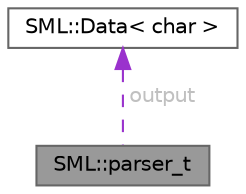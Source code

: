 digraph "SML::parser_t"
{
 // LATEX_PDF_SIZE
  bgcolor="transparent";
  edge [fontname=Helvetica,fontsize=10,labelfontname=Helvetica,labelfontsize=10];
  node [fontname=Helvetica,fontsize=10,shape=box,height=0.2,width=0.4];
  Node1 [id="Node000001",label="SML::parser_t",height=0.2,width=0.4,color="gray40", fillcolor="grey60", style="filled", fontcolor="black",tooltip="Struct for input info for sscan function."];
  Node2 -> Node1 [id="edge1_Node000001_Node000002",dir="back",color="darkorchid3",style="dashed",tooltip=" ",label=" output",fontcolor="grey" ];
  Node2 [id="Node000002",label="SML::Data\< char \>",height=0.2,width=0.4,color="gray40", fillcolor="white", style="filled",URL="$class_s_m_l_1_1_data.html",tooltip=" "];
}
